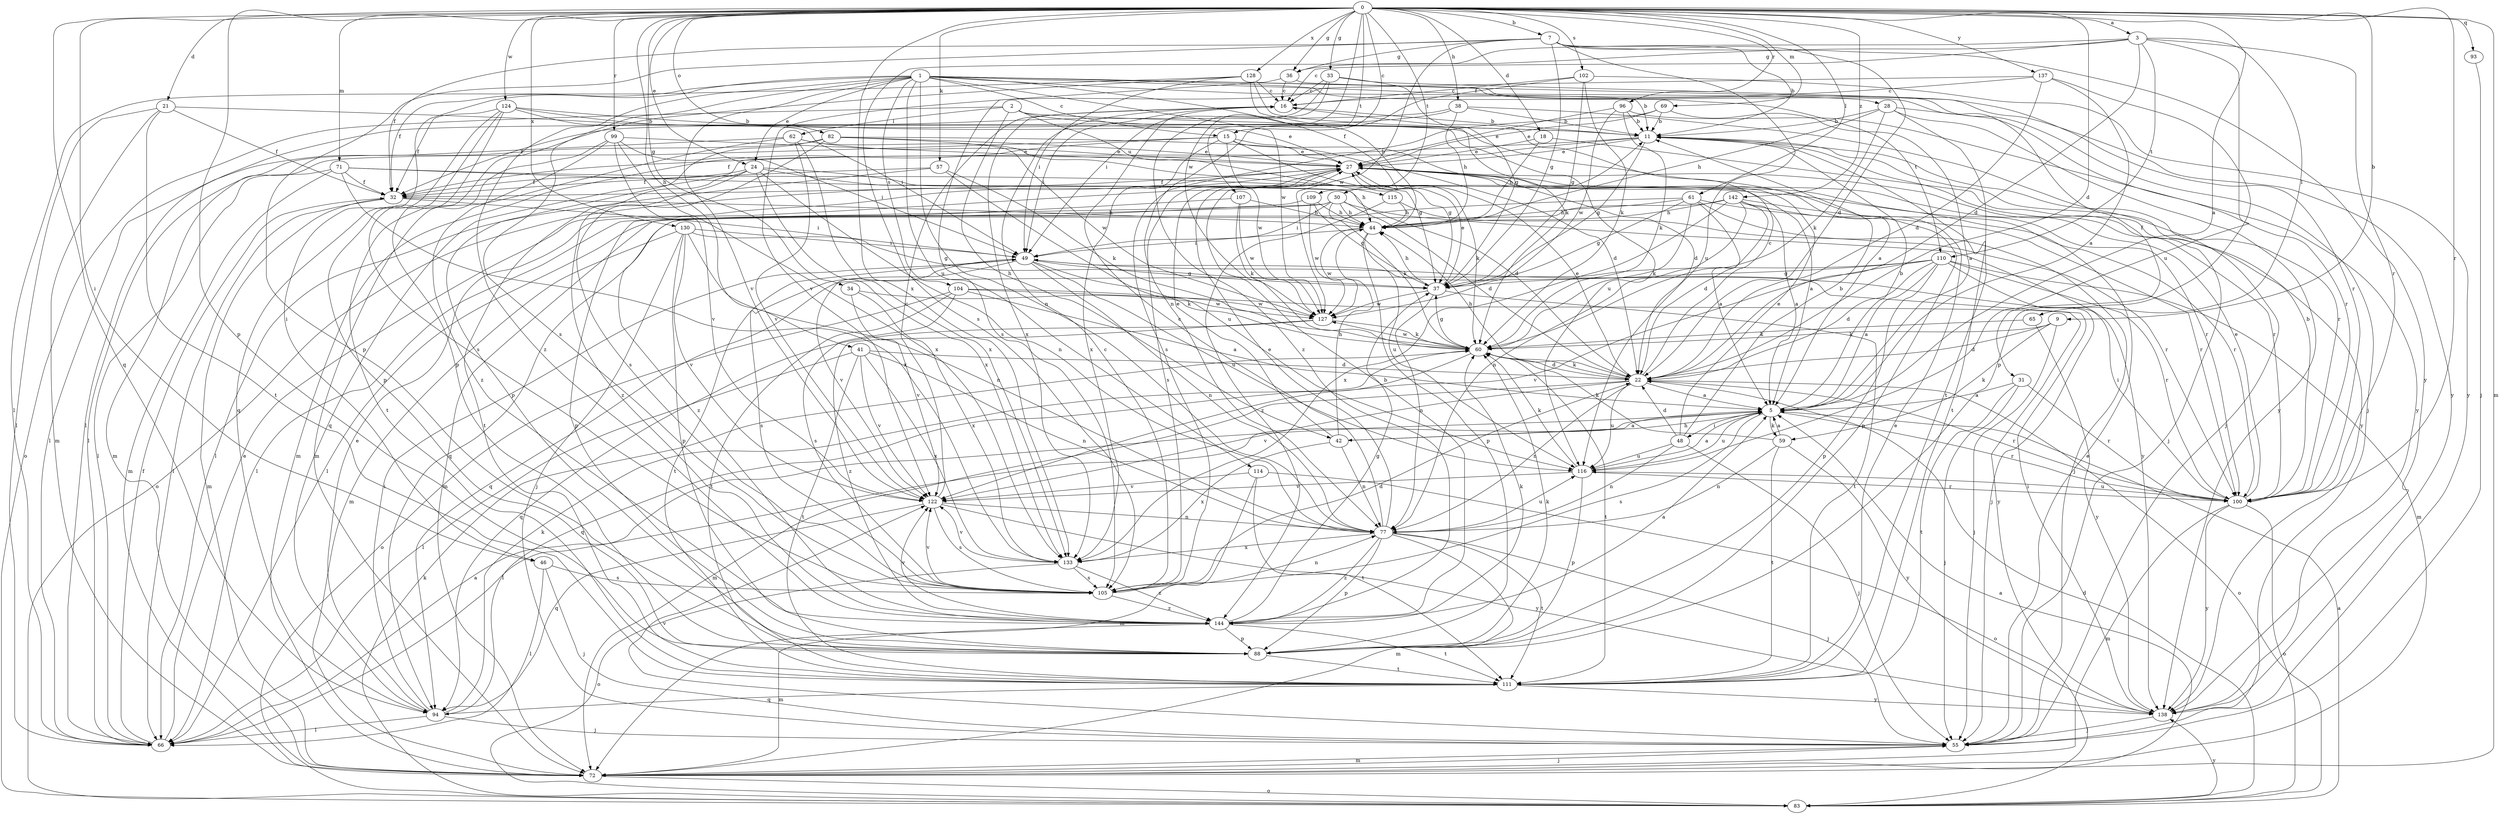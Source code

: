 strict digraph  {
0;
1;
2;
3;
5;
7;
9;
11;
15;
16;
18;
21;
22;
24;
27;
28;
30;
31;
32;
33;
34;
36;
37;
38;
41;
42;
44;
46;
48;
49;
55;
57;
59;
60;
61;
62;
65;
66;
69;
71;
72;
77;
82;
83;
88;
93;
94;
96;
99;
100;
102;
104;
105;
107;
109;
110;
111;
114;
115;
116;
122;
124;
127;
128;
130;
133;
137;
138;
142;
144;
0 -> 3  [label=a];
0 -> 5  [label=a];
0 -> 7  [label=b];
0 -> 9  [label=b];
0 -> 15  [label=c];
0 -> 18  [label=d];
0 -> 21  [label=d];
0 -> 22  [label=d];
0 -> 24  [label=e];
0 -> 33  [label=g];
0 -> 34  [label=g];
0 -> 36  [label=g];
0 -> 38  [label=h];
0 -> 41  [label=h];
0 -> 46  [label=i];
0 -> 57  [label=k];
0 -> 61  [label=l];
0 -> 69  [label=m];
0 -> 71  [label=m];
0 -> 72  [label=m];
0 -> 82  [label=o];
0 -> 88  [label=p];
0 -> 93  [label=q];
0 -> 94  [label=q];
0 -> 96  [label=r];
0 -> 99  [label=r];
0 -> 100  [label=r];
0 -> 102  [label=s];
0 -> 107  [label=t];
0 -> 109  [label=t];
0 -> 124  [label=w];
0 -> 127  [label=w];
0 -> 128  [label=x];
0 -> 130  [label=x];
0 -> 133  [label=x];
0 -> 137  [label=y];
0 -> 142  [label=z];
1 -> 11  [label=b];
1 -> 15  [label=c];
1 -> 24  [label=e];
1 -> 28  [label=f];
1 -> 30  [label=f];
1 -> 31  [label=f];
1 -> 32  [label=f];
1 -> 46  [label=i];
1 -> 55  [label=j];
1 -> 77  [label=n];
1 -> 104  [label=s];
1 -> 105  [label=s];
1 -> 110  [label=t];
1 -> 114  [label=u];
1 -> 122  [label=v];
1 -> 127  [label=w];
1 -> 144  [label=z];
2 -> 5  [label=a];
2 -> 42  [label=h];
2 -> 62  [label=l];
2 -> 83  [label=o];
2 -> 115  [label=u];
2 -> 116  [label=u];
3 -> 16  [label=c];
3 -> 22  [label=d];
3 -> 36  [label=g];
3 -> 65  [label=l];
3 -> 100  [label=r];
3 -> 105  [label=s];
3 -> 110  [label=t];
3 -> 116  [label=u];
5 -> 11  [label=b];
5 -> 42  [label=h];
5 -> 48  [label=i];
5 -> 59  [label=k];
5 -> 66  [label=l];
5 -> 100  [label=r];
5 -> 105  [label=s];
5 -> 116  [label=u];
7 -> 11  [label=b];
7 -> 22  [label=d];
7 -> 32  [label=f];
7 -> 36  [label=g];
7 -> 37  [label=g];
7 -> 88  [label=p];
7 -> 116  [label=u];
7 -> 127  [label=w];
7 -> 138  [label=y];
9 -> 22  [label=d];
9 -> 55  [label=j];
9 -> 59  [label=k];
9 -> 60  [label=k];
11 -> 27  [label=e];
11 -> 32  [label=f];
11 -> 37  [label=g];
11 -> 55  [label=j];
11 -> 94  [label=q];
11 -> 100  [label=r];
11 -> 111  [label=t];
15 -> 22  [label=d];
15 -> 27  [label=e];
15 -> 37  [label=g];
15 -> 66  [label=l];
15 -> 72  [label=m];
15 -> 127  [label=w];
15 -> 133  [label=x];
16 -> 11  [label=b];
16 -> 49  [label=i];
16 -> 133  [label=x];
18 -> 27  [label=e];
18 -> 44  [label=h];
18 -> 138  [label=y];
21 -> 11  [label=b];
21 -> 32  [label=f];
21 -> 66  [label=l];
21 -> 72  [label=m];
21 -> 111  [label=t];
22 -> 5  [label=a];
22 -> 16  [label=c];
22 -> 27  [label=e];
22 -> 44  [label=h];
22 -> 60  [label=k];
22 -> 72  [label=m];
22 -> 77  [label=n];
22 -> 83  [label=o];
22 -> 100  [label=r];
22 -> 116  [label=u];
22 -> 122  [label=v];
24 -> 5  [label=a];
24 -> 32  [label=f];
24 -> 44  [label=h];
24 -> 77  [label=n];
24 -> 111  [label=t];
24 -> 133  [label=x];
24 -> 144  [label=z];
27 -> 32  [label=f];
27 -> 60  [label=k];
27 -> 83  [label=o];
27 -> 100  [label=r];
27 -> 105  [label=s];
28 -> 11  [label=b];
28 -> 44  [label=h];
28 -> 60  [label=k];
28 -> 100  [label=r];
28 -> 111  [label=t];
28 -> 138  [label=y];
30 -> 22  [label=d];
30 -> 44  [label=h];
30 -> 49  [label=i];
30 -> 60  [label=k];
30 -> 66  [label=l];
30 -> 72  [label=m];
30 -> 138  [label=y];
31 -> 5  [label=a];
31 -> 55  [label=j];
31 -> 100  [label=r];
31 -> 111  [label=t];
32 -> 44  [label=h];
32 -> 49  [label=i];
32 -> 66  [label=l];
32 -> 72  [label=m];
33 -> 16  [label=c];
33 -> 37  [label=g];
33 -> 49  [label=i];
33 -> 100  [label=r];
33 -> 144  [label=z];
34 -> 122  [label=v];
34 -> 127  [label=w];
34 -> 133  [label=x];
36 -> 16  [label=c];
36 -> 105  [label=s];
36 -> 138  [label=y];
37 -> 27  [label=e];
37 -> 44  [label=h];
37 -> 77  [label=n];
37 -> 111  [label=t];
37 -> 127  [label=w];
38 -> 11  [label=b];
38 -> 32  [label=f];
38 -> 44  [label=h];
38 -> 55  [label=j];
38 -> 66  [label=l];
41 -> 22  [label=d];
41 -> 66  [label=l];
41 -> 77  [label=n];
41 -> 111  [label=t];
41 -> 122  [label=v];
41 -> 133  [label=x];
42 -> 5  [label=a];
42 -> 27  [label=e];
42 -> 44  [label=h];
42 -> 77  [label=n];
42 -> 133  [label=x];
44 -> 49  [label=i];
44 -> 88  [label=p];
44 -> 116  [label=u];
44 -> 127  [label=w];
46 -> 55  [label=j];
46 -> 66  [label=l];
46 -> 105  [label=s];
48 -> 11  [label=b];
48 -> 22  [label=d];
48 -> 27  [label=e];
48 -> 55  [label=j];
48 -> 77  [label=n];
48 -> 116  [label=u];
49 -> 37  [label=g];
49 -> 60  [label=k];
49 -> 77  [label=n];
49 -> 105  [label=s];
49 -> 111  [label=t];
49 -> 116  [label=u];
49 -> 122  [label=v];
55 -> 27  [label=e];
55 -> 72  [label=m];
55 -> 122  [label=v];
57 -> 32  [label=f];
57 -> 60  [label=k];
57 -> 66  [label=l];
57 -> 116  [label=u];
59 -> 5  [label=a];
59 -> 60  [label=k];
59 -> 77  [label=n];
59 -> 111  [label=t];
59 -> 138  [label=y];
60 -> 22  [label=d];
60 -> 37  [label=g];
60 -> 94  [label=q];
60 -> 111  [label=t];
60 -> 127  [label=w];
61 -> 5  [label=a];
61 -> 37  [label=g];
61 -> 44  [label=h];
61 -> 55  [label=j];
61 -> 60  [label=k];
61 -> 66  [label=l];
61 -> 100  [label=r];
62 -> 27  [label=e];
62 -> 37  [label=g];
62 -> 66  [label=l];
62 -> 72  [label=m];
62 -> 122  [label=v];
62 -> 133  [label=x];
65 -> 60  [label=k];
65 -> 138  [label=y];
66 -> 5  [label=a];
66 -> 27  [label=e];
66 -> 32  [label=f];
69 -> 5  [label=a];
69 -> 11  [label=b];
69 -> 27  [label=e];
69 -> 105  [label=s];
71 -> 22  [label=d];
71 -> 32  [label=f];
71 -> 66  [label=l];
71 -> 72  [label=m];
71 -> 100  [label=r];
71 -> 133  [label=x];
72 -> 5  [label=a];
72 -> 55  [label=j];
72 -> 83  [label=o];
77 -> 16  [label=c];
77 -> 27  [label=e];
77 -> 55  [label=j];
77 -> 72  [label=m];
77 -> 88  [label=p];
77 -> 111  [label=t];
77 -> 116  [label=u];
77 -> 133  [label=x];
77 -> 144  [label=z];
82 -> 22  [label=d];
82 -> 27  [label=e];
82 -> 72  [label=m];
82 -> 88  [label=p];
82 -> 105  [label=s];
82 -> 127  [label=w];
83 -> 5  [label=a];
83 -> 22  [label=d];
83 -> 60  [label=k];
83 -> 138  [label=y];
88 -> 60  [label=k];
88 -> 111  [label=t];
93 -> 55  [label=j];
94 -> 27  [label=e];
94 -> 49  [label=i];
94 -> 55  [label=j];
94 -> 60  [label=k];
94 -> 66  [label=l];
96 -> 11  [label=b];
96 -> 27  [label=e];
96 -> 60  [label=k];
96 -> 127  [label=w];
96 -> 138  [label=y];
99 -> 27  [label=e];
99 -> 49  [label=i];
99 -> 111  [label=t];
99 -> 122  [label=v];
99 -> 133  [label=x];
99 -> 144  [label=z];
100 -> 11  [label=b];
100 -> 27  [label=e];
100 -> 49  [label=i];
100 -> 72  [label=m];
100 -> 83  [label=o];
100 -> 116  [label=u];
100 -> 138  [label=y];
102 -> 16  [label=c];
102 -> 37  [label=g];
102 -> 60  [label=k];
102 -> 77  [label=n];
102 -> 138  [label=y];
104 -> 5  [label=a];
104 -> 83  [label=o];
104 -> 105  [label=s];
104 -> 111  [label=t];
104 -> 127  [label=w];
104 -> 138  [label=y];
105 -> 16  [label=c];
105 -> 22  [label=d];
105 -> 77  [label=n];
105 -> 122  [label=v];
105 -> 144  [label=z];
107 -> 44  [label=h];
107 -> 60  [label=k];
107 -> 88  [label=p];
107 -> 127  [label=w];
109 -> 37  [label=g];
109 -> 44  [label=h];
109 -> 127  [label=w];
109 -> 144  [label=z];
110 -> 5  [label=a];
110 -> 22  [label=d];
110 -> 37  [label=g];
110 -> 55  [label=j];
110 -> 72  [label=m];
110 -> 88  [label=p];
110 -> 94  [label=q];
110 -> 100  [label=r];
110 -> 122  [label=v];
111 -> 27  [label=e];
111 -> 94  [label=q];
111 -> 138  [label=y];
114 -> 72  [label=m];
114 -> 83  [label=o];
114 -> 111  [label=t];
114 -> 122  [label=v];
115 -> 44  [label=h];
115 -> 100  [label=r];
115 -> 144  [label=z];
116 -> 5  [label=a];
116 -> 60  [label=k];
116 -> 88  [label=p];
116 -> 100  [label=r];
116 -> 122  [label=v];
122 -> 16  [label=c];
122 -> 77  [label=n];
122 -> 94  [label=q];
122 -> 105  [label=s];
122 -> 138  [label=y];
124 -> 11  [label=b];
124 -> 27  [label=e];
124 -> 32  [label=f];
124 -> 49  [label=i];
124 -> 88  [label=p];
124 -> 94  [label=q];
124 -> 105  [label=s];
127 -> 60  [label=k];
127 -> 94  [label=q];
127 -> 144  [label=z];
128 -> 16  [label=c];
128 -> 44  [label=h];
128 -> 49  [label=i];
128 -> 60  [label=k];
128 -> 66  [label=l];
128 -> 88  [label=p];
130 -> 37  [label=g];
130 -> 49  [label=i];
130 -> 55  [label=j];
130 -> 72  [label=m];
130 -> 77  [label=n];
130 -> 88  [label=p];
130 -> 122  [label=v];
133 -> 83  [label=o];
133 -> 105  [label=s];
133 -> 122  [label=v];
133 -> 144  [label=z];
137 -> 5  [label=a];
137 -> 16  [label=c];
137 -> 22  [label=d];
137 -> 88  [label=p];
137 -> 122  [label=v];
138 -> 49  [label=i];
138 -> 55  [label=j];
142 -> 5  [label=a];
142 -> 22  [label=d];
142 -> 44  [label=h];
142 -> 77  [label=n];
142 -> 88  [label=p];
142 -> 94  [label=q];
142 -> 100  [label=r];
142 -> 133  [label=x];
144 -> 5  [label=a];
144 -> 11  [label=b];
144 -> 37  [label=g];
144 -> 60  [label=k];
144 -> 72  [label=m];
144 -> 88  [label=p];
144 -> 111  [label=t];
144 -> 122  [label=v];
}
